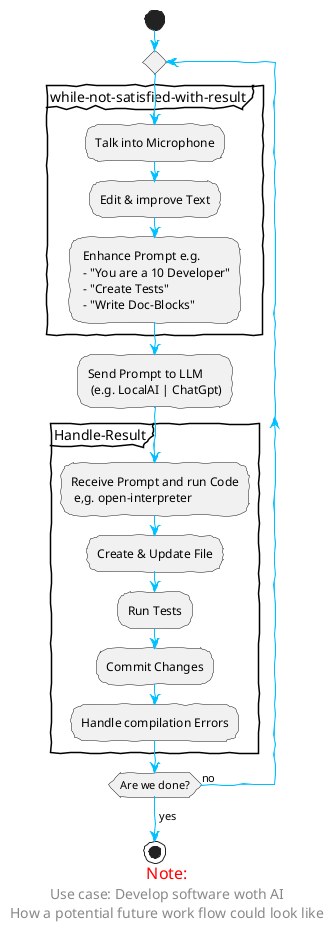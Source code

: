 @startuml

skinparam handwritten true

skinparam sequence {
ArrowColor DeepSkyBlue
ActorBorderColor DeepSkyBlue
LifeLineBorderColor blue
LifeLineBackgroundColor #A9DCDF

ParticipantBorderColor DodgerBlue
ParticipantBackgroundColor DeepSkyBlue

ParticipantFontColor #333

ActorBackgroundColor aqua
ActorFontColor DeepSkyBlue
ActorFontSize 17
ActorFontName Aapex
}

footer
<font color=red size=16>Note:</font>
<font  size=14>Use case: Develop software woth AI</font>
<font  size=14>How a potential future work flow could look like</font>
endfooter

start

repeat

partition while-not-satisfied-with-result {

:Talk into Microphone;
:Edit & improve Text;
: Enhance Prompt e.g.
 - "You are a 10 Developer"
 - "Create Tests"
 - "Write Doc-Blocks";
}

:Send Prompt to LLM 
 (e.g. LocalAI | ChatGpt);

partition Handle-Result {

:Receive Prompt and run Code
 e,g. open-interpreter;
:Create & Update File;
:Run Tests;
:Commit Changes;
:Handle compilation Errors;
}


repeat while (Are we done?) is (no)
->yes;

stop

@enduml

